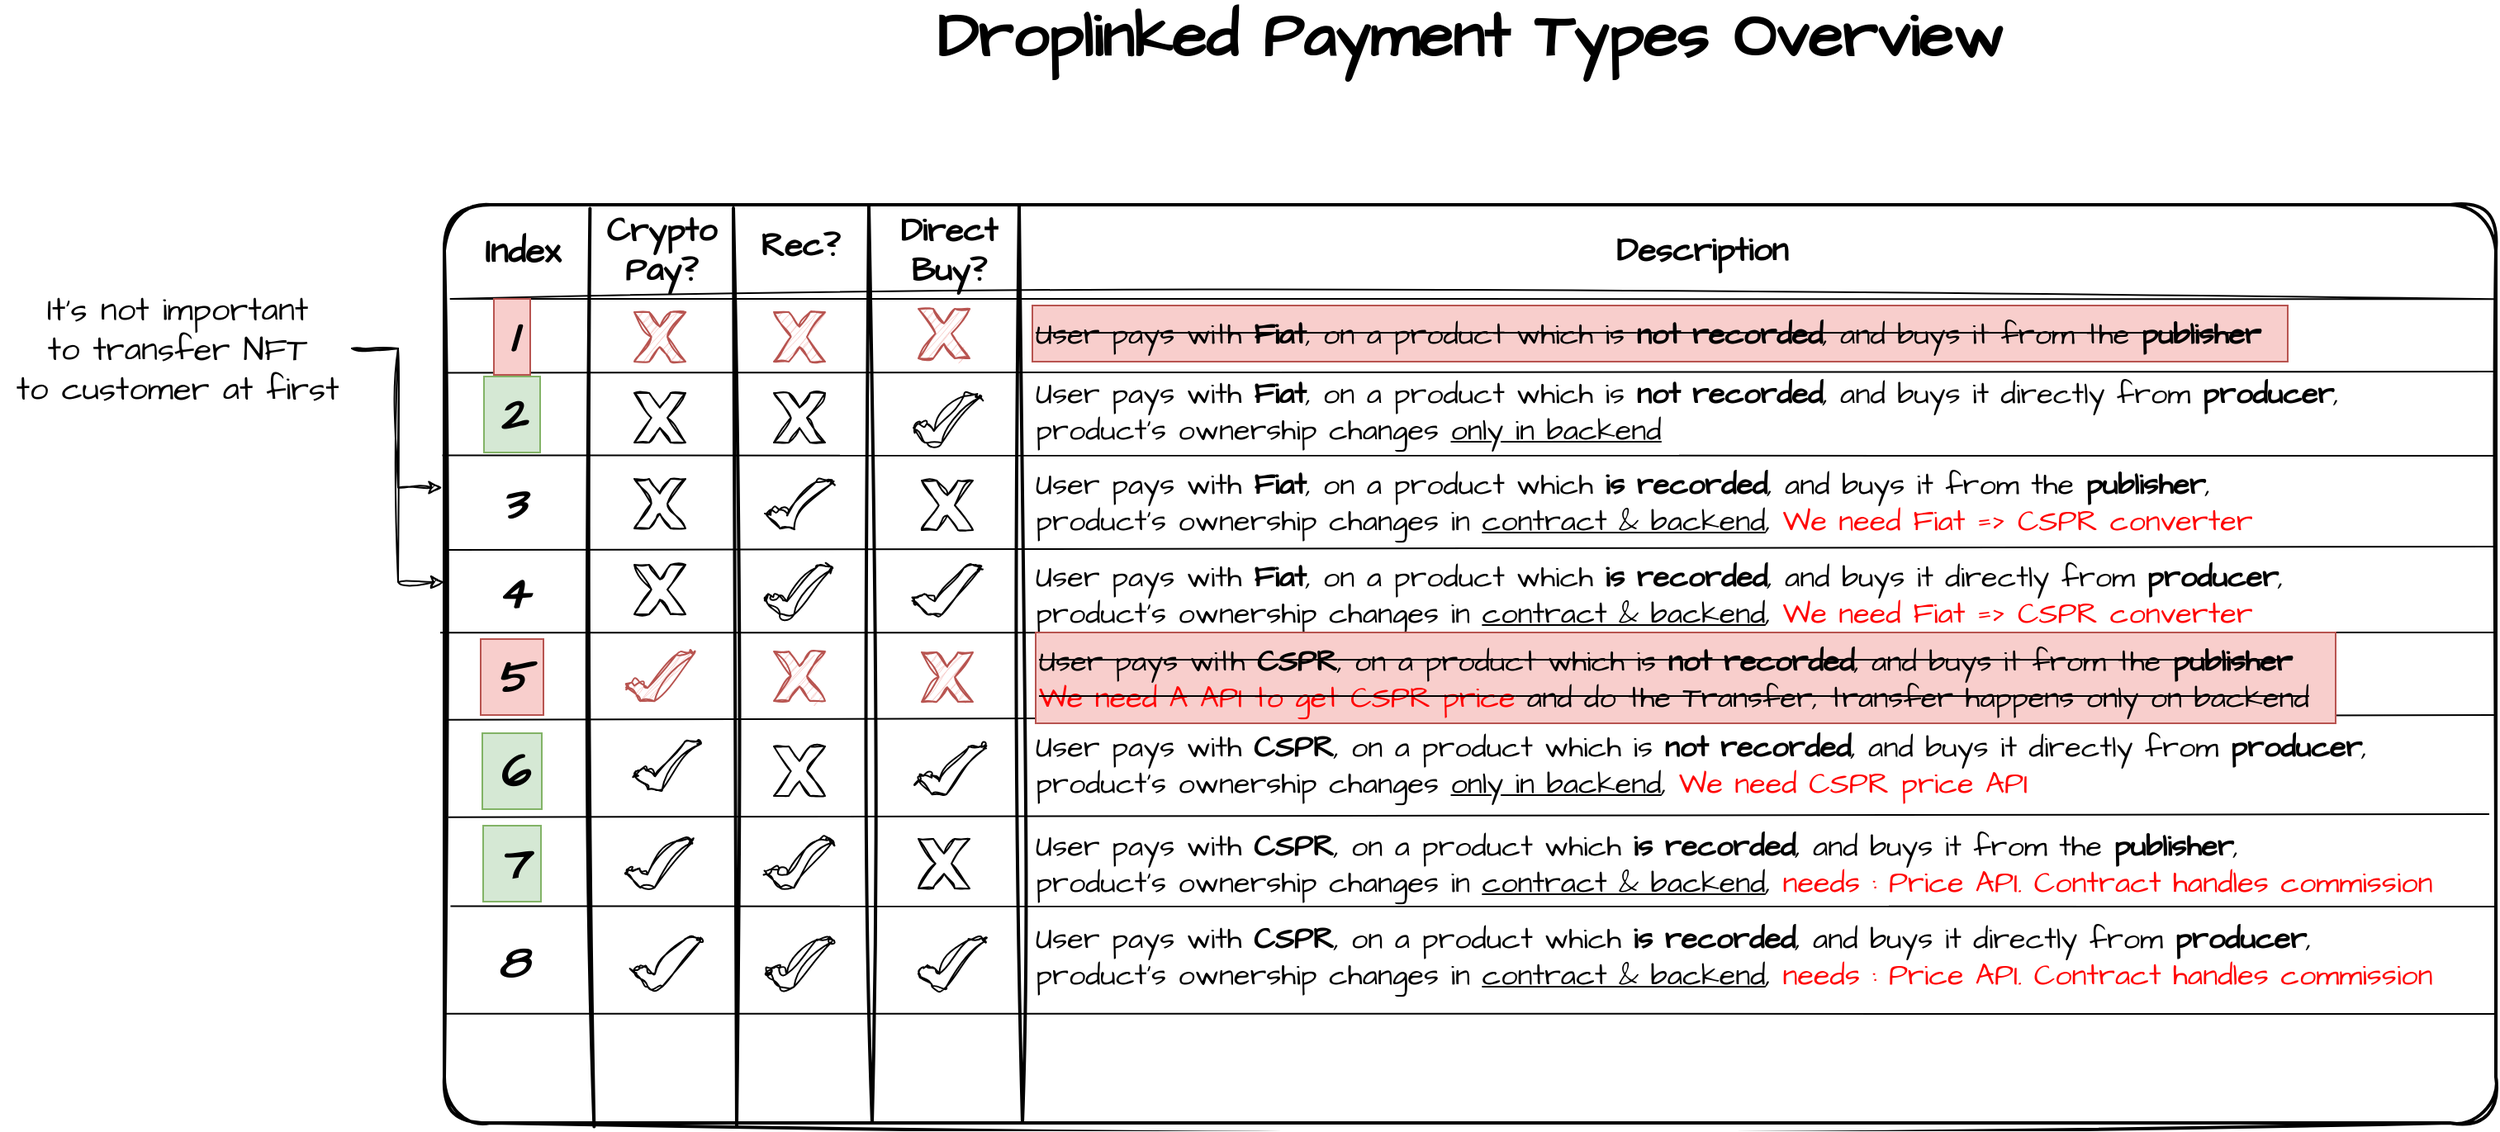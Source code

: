 <mxfile version="21.0.6" type="github">
  <diagram name="Page-1" id="PZljKh_v9Sy79nO4WOEt">
    <mxGraphModel dx="2487" dy="1289" grid="0" gridSize="10" guides="1" tooltips="1" connect="1" arrows="1" fold="1" page="0" pageScale="1" pageWidth="827" pageHeight="1169" math="0" shadow="0">
      <root>
        <mxCell id="0" />
        <mxCell id="1" parent="0" />
        <mxCell id="-IJt66C-pTHhGQoxeayv-2" value="" style="rounded=1;whiteSpace=wrap;html=1;sketch=1;hachureGap=4;jiggle=2;curveFitting=1;fontFamily=Architects Daughter;fontSource=https%3A%2F%2Ffonts.googleapis.com%2Fcss%3Ffamily%3DArchitects%2BDaughter;fontSize=20;arcSize=5;strokeWidth=2;" parent="1" vertex="1">
          <mxGeometry x="-228" y="84" width="1242" height="556" as="geometry" />
        </mxCell>
        <mxCell id="-IJt66C-pTHhGQoxeayv-3" value="" style="endArrow=none;html=1;rounded=0;sketch=1;hachureGap=4;jiggle=2;curveFitting=1;fontFamily=Architects Daughter;fontSource=https%3A%2F%2Ffonts.googleapis.com%2Fcss%3Ffamily%3DArchitects%2BDaughter;fontSize=16;entryX=0.071;entryY=0.004;entryDx=0;entryDy=0;entryPerimeter=0;exitX=0.073;exitY=1.004;exitDx=0;exitDy=0;exitPerimeter=0;strokeWidth=2;" parent="1" source="-IJt66C-pTHhGQoxeayv-2" target="-IJt66C-pTHhGQoxeayv-2" edge="1">
          <mxGeometry width="50" height="50" relative="1" as="geometry">
            <mxPoint x="-122" y="31" as="sourcePoint" />
            <mxPoint x="-72" y="-19" as="targetPoint" />
          </mxGeometry>
        </mxCell>
        <mxCell id="-IJt66C-pTHhGQoxeayv-4" value="" style="endArrow=none;html=1;rounded=0;sketch=1;hachureGap=4;jiggle=2;curveFitting=1;fontFamily=Architects Daughter;fontSource=https%3A%2F%2Ffonts.googleapis.com%2Fcss%3Ffamily%3DArchitects%2BDaughter;fontSize=16;entryX=0.071;entryY=0.004;entryDx=0;entryDy=0;entryPerimeter=0;exitX=0.073;exitY=1.004;exitDx=0;exitDy=0;exitPerimeter=0;strokeWidth=2;" parent="1" edge="1">
          <mxGeometry width="50" height="50" relative="1" as="geometry">
            <mxPoint x="31" y="640" as="sourcePoint" />
            <mxPoint x="29" y="84" as="targetPoint" />
          </mxGeometry>
        </mxCell>
        <mxCell id="-IJt66C-pTHhGQoxeayv-5" value="" style="endArrow=none;html=1;rounded=0;sketch=1;hachureGap=4;jiggle=2;curveFitting=1;fontFamily=Architects Daughter;fontSource=https%3A%2F%2Ffonts.googleapis.com%2Fcss%3Ffamily%3DArchitects%2BDaughter;fontSize=16;entryX=0.071;entryY=0.004;entryDx=0;entryDy=0;entryPerimeter=0;exitX=0.073;exitY=1.004;exitDx=0;exitDy=0;exitPerimeter=0;strokeWidth=2;" parent="1" edge="1">
          <mxGeometry width="50" height="50" relative="1" as="geometry">
            <mxPoint x="122" y="640" as="sourcePoint" />
            <mxPoint x="120" y="84" as="targetPoint" />
          </mxGeometry>
        </mxCell>
        <mxCell id="-IJt66C-pTHhGQoxeayv-6" value="" style="endArrow=none;html=1;rounded=0;sketch=1;hachureGap=4;jiggle=2;curveFitting=1;fontFamily=Architects Daughter;fontSource=https%3A%2F%2Ffonts.googleapis.com%2Fcss%3Ffamily%3DArchitects%2BDaughter;fontSize=16;exitX=0.003;exitY=0.099;exitDx=0;exitDy=0;exitPerimeter=0;entryX=0.999;entryY=0.092;entryDx=0;entryDy=0;entryPerimeter=0;" parent="1" edge="1">
          <mxGeometry width="50" height="50" relative="1" as="geometry">
            <mxPoint x="-224.274" y="141.044" as="sourcePoint" />
            <mxPoint x="1012.846" y="141.152" as="targetPoint" />
          </mxGeometry>
        </mxCell>
        <mxCell id="-IJt66C-pTHhGQoxeayv-7" value="Crypto&lt;br&gt;Pay?" style="text;html=1;align=center;verticalAlign=middle;resizable=0;points=[];autosize=1;strokeColor=none;fillColor=none;fontSize=20;fontFamily=Architects Daughter;fontStyle=1" parent="1" vertex="1">
          <mxGeometry x="-140" y="81" width="85" height="60" as="geometry" />
        </mxCell>
        <mxCell id="-IJt66C-pTHhGQoxeayv-8" value="Rec?" style="text;html=1;align=center;verticalAlign=middle;resizable=0;points=[];autosize=1;strokeColor=none;fillColor=none;fontSize=20;fontFamily=Architects Daughter;fontStyle=1" parent="1" vertex="1">
          <mxGeometry x="-46" y="90" width="66" height="36" as="geometry" />
        </mxCell>
        <mxCell id="-IJt66C-pTHhGQoxeayv-9" value="Direct &lt;br&gt;Buy?" style="text;html=1;align=center;verticalAlign=middle;resizable=0;points=[];autosize=1;strokeColor=none;fillColor=none;fontSize=20;fontFamily=Architects Daughter;fontStyle=1" parent="1" vertex="1">
          <mxGeometry x="38" y="81" width="77" height="60" as="geometry" />
        </mxCell>
        <mxCell id="-IJt66C-pTHhGQoxeayv-10" value="&lt;b&gt;Description&lt;/b&gt;" style="text;html=1;align=center;verticalAlign=middle;resizable=0;points=[];autosize=1;strokeColor=none;fillColor=none;fontSize=20;fontFamily=Architects Daughter;" parent="1" vertex="1">
          <mxGeometry x="472" y="93" width="122" height="36" as="geometry" />
        </mxCell>
        <mxCell id="-IJt66C-pTHhGQoxeayv-11" value="" style="endArrow=none;html=1;rounded=0;hachureGap=4;fontFamily=Architects Daughter;fontSource=https%3A%2F%2Ffonts.googleapis.com%2Fcss%3Ffamily%3DArchitects%2BDaughter;fontSize=16;exitX=0.001;exitY=0.183;exitDx=0;exitDy=0;exitPerimeter=0;entryX=0.999;entryY=0.092;entryDx=0;entryDy=0;entryPerimeter=0;strokeWidth=1;" parent="1" source="-IJt66C-pTHhGQoxeayv-2" edge="1">
          <mxGeometry width="50" height="50" relative="1" as="geometry">
            <mxPoint x="-139" y="186" as="sourcePoint" />
            <mxPoint x="1014" y="185" as="targetPoint" />
          </mxGeometry>
        </mxCell>
        <mxCell id="-IJt66C-pTHhGQoxeayv-12" value="" style="endArrow=none;html=1;rounded=0;hachureGap=4;fontFamily=Architects Daughter;fontSource=https%3A%2F%2Ffonts.googleapis.com%2Fcss%3Ffamily%3DArchitects%2BDaughter;fontSize=16;exitX=-0.001;exitY=0.273;exitDx=0;exitDy=0;exitPerimeter=0;entryX=0.999;entryY=0.092;entryDx=0;entryDy=0;entryPerimeter=0;" parent="1" source="-IJt66C-pTHhGQoxeayv-2" edge="1">
          <mxGeometry width="50" height="50" relative="1" as="geometry">
            <mxPoint x="-139" y="237" as="sourcePoint" />
            <mxPoint x="1014" y="236" as="targetPoint" />
          </mxGeometry>
        </mxCell>
        <mxCell id="-IJt66C-pTHhGQoxeayv-13" value="" style="endArrow=none;html=1;rounded=0;hachureGap=4;fontFamily=Architects Daughter;fontSource=https%3A%2F%2Ffonts.googleapis.com%2Fcss%3Ffamily%3DArchitects%2BDaughter;fontSize=16;exitX=0.002;exitY=0.376;exitDx=0;exitDy=0;exitPerimeter=0;entryX=0.999;entryY=0.092;entryDx=0;entryDy=0;entryPerimeter=0;" parent="1" source="-IJt66C-pTHhGQoxeayv-2" edge="1">
          <mxGeometry width="50" height="50" relative="1" as="geometry">
            <mxPoint x="-140" y="292" as="sourcePoint" />
            <mxPoint x="1013" y="291" as="targetPoint" />
          </mxGeometry>
        </mxCell>
        <mxCell id="-IJt66C-pTHhGQoxeayv-14" value="" style="endArrow=none;html=1;rounded=0;hachureGap=4;fontFamily=Architects Daughter;fontSource=https%3A%2F%2Ffonts.googleapis.com%2Fcss%3Ffamily%3DArchitects%2BDaughter;fontSize=16;exitX=-0.002;exitY=0.466;exitDx=0;exitDy=0;exitPerimeter=0;entryX=0.999;entryY=0.092;entryDx=0;entryDy=0;entryPerimeter=0;" parent="1" source="-IJt66C-pTHhGQoxeayv-2" edge="1">
          <mxGeometry width="50" height="50" relative="1" as="geometry">
            <mxPoint x="-140" y="344" as="sourcePoint" />
            <mxPoint x="1013" y="343" as="targetPoint" />
          </mxGeometry>
        </mxCell>
        <mxCell id="-IJt66C-pTHhGQoxeayv-15" value="" style="endArrow=none;html=1;rounded=0;hachureGap=4;fontFamily=Architects Daughter;fontSource=https%3A%2F%2Ffonts.googleapis.com%2Fcss%3Ffamily%3DArchitects%2BDaughter;fontSize=16;exitX=0.002;exitY=0.561;exitDx=0;exitDy=0;exitPerimeter=0;entryX=0.999;entryY=0.092;entryDx=0;entryDy=0;entryPerimeter=0;" parent="1" source="-IJt66C-pTHhGQoxeayv-2" edge="1">
          <mxGeometry width="50" height="50" relative="1" as="geometry">
            <mxPoint x="-140" y="394" as="sourcePoint" />
            <mxPoint x="1013" y="393" as="targetPoint" />
          </mxGeometry>
        </mxCell>
        <mxCell id="-IJt66C-pTHhGQoxeayv-16" value="" style="endArrow=none;html=1;rounded=0;hachureGap=4;fontFamily=Architects Daughter;fontSource=https%3A%2F%2Ffonts.googleapis.com%2Fcss%3Ffamily%3DArchitects%2BDaughter;fontSize=16;exitX=0.002;exitY=0.667;exitDx=0;exitDy=0;exitPerimeter=0;entryX=0.999;entryY=0.092;entryDx=0;entryDy=0;entryPerimeter=0;" parent="1" source="-IJt66C-pTHhGQoxeayv-2" edge="1">
          <mxGeometry width="50" height="50" relative="1" as="geometry">
            <mxPoint x="-143" y="454" as="sourcePoint" />
            <mxPoint x="1010" y="453" as="targetPoint" />
          </mxGeometry>
        </mxCell>
        <mxCell id="-IJt66C-pTHhGQoxeayv-17" value="" style="endArrow=none;html=1;rounded=0;hachureGap=4;fontFamily=Architects Daughter;fontSource=https%3A%2F%2Ffonts.googleapis.com%2Fcss%3Ffamily%3DArchitects%2BDaughter;fontSize=16;exitX=0.003;exitY=0.764;exitDx=0;exitDy=0;exitPerimeter=0;entryX=0.999;entryY=0.092;entryDx=0;entryDy=0;entryPerimeter=0;" parent="1" source="-IJt66C-pTHhGQoxeayv-2" edge="1">
          <mxGeometry width="50" height="50" relative="1" as="geometry">
            <mxPoint x="-140" y="510" as="sourcePoint" />
            <mxPoint x="1013" y="509" as="targetPoint" />
          </mxGeometry>
        </mxCell>
        <mxCell id="-IJt66C-pTHhGQoxeayv-18" value="" style="endArrow=none;html=1;rounded=0;hachureGap=4;fontFamily=Architects Daughter;fontSource=https%3A%2F%2Ffonts.googleapis.com%2Fcss%3Ffamily%3DArchitects%2BDaughter;fontSize=16;exitX=0;exitY=0.881;exitDx=0;exitDy=0;exitPerimeter=0;entryX=0.999;entryY=0.092;entryDx=0;entryDy=0;entryPerimeter=0;" parent="1" source="-IJt66C-pTHhGQoxeayv-2" edge="1">
          <mxGeometry width="50" height="50" relative="1" as="geometry">
            <mxPoint x="-140" y="575" as="sourcePoint" />
            <mxPoint x="1013" y="574" as="targetPoint" />
          </mxGeometry>
        </mxCell>
        <mxCell id="-IJt66C-pTHhGQoxeayv-19" value="" style="endArrow=none;html=1;rounded=0;sketch=1;hachureGap=4;jiggle=2;curveFitting=1;fontFamily=Architects Daughter;fontSource=https%3A%2F%2Ffonts.googleapis.com%2Fcss%3Ffamily%3DArchitects%2BDaughter;fontSize=16;entryX=0.071;entryY=0.004;entryDx=0;entryDy=0;entryPerimeter=0;exitX=0.073;exitY=1.004;exitDx=0;exitDy=0;exitPerimeter=0;strokeWidth=2;" parent="1" edge="1">
          <mxGeometry width="50" height="50" relative="1" as="geometry">
            <mxPoint x="-51" y="642" as="sourcePoint" />
            <mxPoint x="-53" y="86" as="targetPoint" />
          </mxGeometry>
        </mxCell>
        <mxCell id="-IJt66C-pTHhGQoxeayv-20" value="Index" style="text;html=1;align=center;verticalAlign=middle;resizable=0;points=[];autosize=1;strokeColor=none;fillColor=none;fontSize=21;fontFamily=Architects Daughter;fontStyle=1" parent="1" vertex="1">
          <mxGeometry x="-213" y="93" width="64" height="37" as="geometry" />
        </mxCell>
        <mxCell id="-IJt66C-pTHhGQoxeayv-22" value="&lt;font style=&quot;font-size: 28px;&quot;&gt;&lt;b style=&quot;font-size: 28px;&quot;&gt;&lt;i style=&quot;font-size: 28px;&quot;&gt;1&lt;/i&gt;&lt;/b&gt;&lt;/font&gt;" style="text;html=1;align=center;verticalAlign=middle;resizable=0;points=[];autosize=1;strokeColor=#b85450;fillColor=#f8cecc;fontSize=28;fontFamily=Architects Daughter;" parent="1" vertex="1">
          <mxGeometry x="-198" y="141" width="22" height="46" as="geometry" />
        </mxCell>
        <mxCell id="-IJt66C-pTHhGQoxeayv-23" value="&lt;span style=&quot;font-size: 28px;&quot;&gt;&lt;b style=&quot;font-size: 28px;&quot;&gt;&lt;i style=&quot;font-size: 28px;&quot;&gt;2&lt;/i&gt;&lt;/b&gt;&lt;/span&gt;" style="text;html=1;align=center;verticalAlign=middle;resizable=0;points=[];autosize=1;strokeColor=#82b366;fillColor=#d5e8d4;fontSize=28;fontFamily=Architects Daughter;" parent="1" vertex="1">
          <mxGeometry x="-204" y="188" width="34" height="46" as="geometry" />
        </mxCell>
        <mxCell id="-IJt66C-pTHhGQoxeayv-24" value="&lt;span style=&quot;font-size: 28px;&quot;&gt;&lt;b style=&quot;font-size: 28px;&quot;&gt;&lt;i style=&quot;font-size: 28px;&quot;&gt;3&lt;/i&gt;&lt;/b&gt;&lt;/span&gt;" style="text;html=1;align=center;verticalAlign=middle;resizable=0;points=[];autosize=1;strokeColor=none;fillColor=none;fontSize=28;fontFamily=Architects Daughter;" parent="1" vertex="1">
          <mxGeometry x="-203" y="242" width="32" height="46" as="geometry" />
        </mxCell>
        <mxCell id="-IJt66C-pTHhGQoxeayv-25" value="&lt;span style=&quot;font-size: 28px;&quot;&gt;&lt;b style=&quot;font-size: 28px;&quot;&gt;&lt;i style=&quot;font-size: 28px;&quot;&gt;4&lt;/i&gt;&lt;/b&gt;&lt;/span&gt;" style="text;html=1;align=center;verticalAlign=middle;resizable=0;points=[];autosize=1;strokeColor=none;fillColor=none;fontSize=28;fontFamily=Architects Daughter;" parent="1" vertex="1">
          <mxGeometry x="-205.5" y="296" width="37" height="46" as="geometry" />
        </mxCell>
        <mxCell id="-IJt66C-pTHhGQoxeayv-26" value="&lt;span style=&quot;font-size: 28px;&quot;&gt;&lt;b style=&quot;font-size: 28px;&quot;&gt;&lt;i style=&quot;font-size: 28px;&quot;&gt;5&lt;/i&gt;&lt;/b&gt;&lt;/span&gt;" style="text;html=1;align=center;verticalAlign=middle;resizable=0;points=[];autosize=1;strokeColor=#b85450;fillColor=#f8cecc;fontSize=28;fontFamily=Architects Daughter;" parent="1" vertex="1">
          <mxGeometry x="-206" y="347" width="38" height="46" as="geometry" />
        </mxCell>
        <mxCell id="-IJt66C-pTHhGQoxeayv-27" value="&lt;span style=&quot;font-size: 28px;&quot;&gt;&lt;b style=&quot;font-size: 28px;&quot;&gt;&lt;i style=&quot;font-size: 28px;&quot;&gt;6&lt;/i&gt;&lt;/b&gt;&lt;/span&gt;" style="text;html=1;align=center;verticalAlign=middle;resizable=0;points=[];autosize=1;strokeColor=#82b366;fillColor=#d5e8d4;fontSize=28;fontFamily=Architects Daughter;" parent="1" vertex="1">
          <mxGeometry x="-205" y="404" width="36" height="46" as="geometry" />
        </mxCell>
        <mxCell id="-IJt66C-pTHhGQoxeayv-28" value="&lt;span style=&quot;font-size: 28px;&quot;&gt;&lt;b style=&quot;font-size: 28px;&quot;&gt;&lt;i style=&quot;font-size: 28px;&quot;&gt;7&lt;/i&gt;&lt;/b&gt;&lt;/span&gt;" style="text;html=1;align=center;verticalAlign=middle;resizable=0;points=[];autosize=1;strokeColor=#82b366;fillColor=#d5e8d4;fontSize=28;fontFamily=Architects Daughter;" parent="1" vertex="1">
          <mxGeometry x="-204.5" y="460" width="35" height="46" as="geometry" />
        </mxCell>
        <mxCell id="-IJt66C-pTHhGQoxeayv-29" value="&lt;span style=&quot;font-size: 28px;&quot;&gt;&lt;b style=&quot;font-size: 28px;&quot;&gt;&lt;i style=&quot;font-size: 28px;&quot;&gt;8&lt;/i&gt;&lt;/b&gt;&lt;/span&gt;" style="text;html=1;align=center;verticalAlign=middle;resizable=0;points=[];autosize=1;strokeColor=none;fillColor=none;fontSize=28;fontFamily=Architects Daughter;" parent="1" vertex="1">
          <mxGeometry x="-205" y="520" width="36" height="46" as="geometry" />
        </mxCell>
        <mxCell id="-IJt66C-pTHhGQoxeayv-34" value="" style="verticalLabelPosition=bottom;verticalAlign=top;html=1;shape=mxgraph.basic.x;sketch=1;hachureGap=4;jiggle=2;curveFitting=1;fontFamily=Architects Daughter;fontSource=https%3A%2F%2Ffonts.googleapis.com%2Fcss%3Ffamily%3DArchitects%2BDaughter;fontSize=20;fillColor=#f8cecc;strokeColor=#b85450;" parent="1" vertex="1">
          <mxGeometry x="-113" y="149" width="31" height="30" as="geometry" />
        </mxCell>
        <mxCell id="-IJt66C-pTHhGQoxeayv-35" value="" style="verticalLabelPosition=bottom;verticalAlign=top;html=1;shape=mxgraph.basic.x;sketch=1;hachureGap=4;jiggle=2;curveFitting=1;fontFamily=Architects Daughter;fontSource=https%3A%2F%2Ffonts.googleapis.com%2Fcss%3Ffamily%3DArchitects%2BDaughter;fontSize=20;" parent="1" vertex="1">
          <mxGeometry x="-113" y="198" width="31" height="30" as="geometry" />
        </mxCell>
        <mxCell id="-IJt66C-pTHhGQoxeayv-36" value="" style="verticalLabelPosition=bottom;verticalAlign=top;html=1;shape=mxgraph.basic.x;sketch=1;hachureGap=4;jiggle=2;curveFitting=1;fontFamily=Architects Daughter;fontSource=https%3A%2F%2Ffonts.googleapis.com%2Fcss%3Ffamily%3DArchitects%2BDaughter;fontSize=20;" parent="1" vertex="1">
          <mxGeometry x="-113" y="250" width="31" height="30" as="geometry" />
        </mxCell>
        <mxCell id="-IJt66C-pTHhGQoxeayv-37" value="" style="verticalLabelPosition=bottom;verticalAlign=top;html=1;shape=mxgraph.basic.x;sketch=1;hachureGap=4;jiggle=2;curveFitting=1;fontFamily=Architects Daughter;fontSource=https%3A%2F%2Ffonts.googleapis.com%2Fcss%3Ffamily%3DArchitects%2BDaughter;fontSize=20;" parent="1" vertex="1">
          <mxGeometry x="-113" y="302" width="31" height="30" as="geometry" />
        </mxCell>
        <mxCell id="-IJt66C-pTHhGQoxeayv-38" value="" style="verticalLabelPosition=bottom;verticalAlign=top;html=1;shape=mxgraph.basic.tick;sketch=1;hachureGap=4;jiggle=2;curveFitting=1;fontFamily=Architects Daughter;fontSource=https%3A%2F%2Ffonts.googleapis.com%2Fcss%3Ffamily%3DArchitects%2BDaughter;fontSize=20;fillColor=#f8cecc;strokeColor=#b85450;" parent="1" vertex="1">
          <mxGeometry x="-117.62" y="354.5" width="40.25" height="31" as="geometry" />
        </mxCell>
        <mxCell id="-IJt66C-pTHhGQoxeayv-39" value="" style="verticalLabelPosition=bottom;verticalAlign=top;html=1;shape=mxgraph.basic.tick;sketch=1;hachureGap=4;jiggle=2;curveFitting=1;fontFamily=Architects Daughter;fontSource=https%3A%2F%2Ffonts.googleapis.com%2Fcss%3Ffamily%3DArchitects%2BDaughter;fontSize=20;" parent="1" vertex="1">
          <mxGeometry x="-113" y="408" width="40.25" height="31" as="geometry" />
        </mxCell>
        <mxCell id="-IJt66C-pTHhGQoxeayv-40" value="" style="verticalLabelPosition=bottom;verticalAlign=top;html=1;shape=mxgraph.basic.tick;sketch=1;hachureGap=4;jiggle=2;curveFitting=1;fontFamily=Architects Daughter;fontSource=https%3A%2F%2Ffonts.googleapis.com%2Fcss%3Ffamily%3DArchitects%2BDaughter;fontSize=20;" parent="1" vertex="1">
          <mxGeometry x="-117.62" y="467.5" width="40.25" height="31" as="geometry" />
        </mxCell>
        <mxCell id="-IJt66C-pTHhGQoxeayv-41" value="" style="verticalLabelPosition=bottom;verticalAlign=top;html=1;shape=mxgraph.basic.tick;sketch=1;hachureGap=4;jiggle=2;curveFitting=1;fontFamily=Architects Daughter;fontSource=https%3A%2F%2Ffonts.googleapis.com%2Fcss%3Ffamily%3DArchitects%2BDaughter;fontSize=20;" parent="1" vertex="1">
          <mxGeometry x="-113" y="527.5" width="40.25" height="31" as="geometry" />
        </mxCell>
        <mxCell id="-IJt66C-pTHhGQoxeayv-42" value="" style="verticalLabelPosition=bottom;verticalAlign=top;html=1;shape=mxgraph.basic.x;sketch=1;hachureGap=4;jiggle=2;curveFitting=1;fontFamily=Architects Daughter;fontSource=https%3A%2F%2Ffonts.googleapis.com%2Fcss%3Ffamily%3DArchitects%2BDaughter;fontSize=20;fillColor=#f8cecc;strokeColor=#b85450;" parent="1" vertex="1">
          <mxGeometry x="-28.5" y="149" width="31" height="30" as="geometry" />
        </mxCell>
        <mxCell id="-IJt66C-pTHhGQoxeayv-43" value="" style="verticalLabelPosition=bottom;verticalAlign=top;html=1;shape=mxgraph.basic.x;sketch=1;hachureGap=4;jiggle=2;curveFitting=1;fontFamily=Architects Daughter;fontSource=https%3A%2F%2Ffonts.googleapis.com%2Fcss%3Ffamily%3DArchitects%2BDaughter;fontSize=20;" parent="1" vertex="1">
          <mxGeometry x="-28.5" y="198" width="31" height="30" as="geometry" />
        </mxCell>
        <mxCell id="-IJt66C-pTHhGQoxeayv-44" value="" style="verticalLabelPosition=bottom;verticalAlign=top;html=1;shape=mxgraph.basic.x;sketch=1;hachureGap=4;jiggle=2;curveFitting=1;fontFamily=Architects Daughter;fontSource=https%3A%2F%2Ffonts.googleapis.com%2Fcss%3Ffamily%3DArchitects%2BDaughter;fontSize=20;fillColor=#f8cecc;strokeColor=#b85450;" parent="1" vertex="1">
          <mxGeometry x="-28.5" y="354.5" width="31" height="30" as="geometry" />
        </mxCell>
        <mxCell id="-IJt66C-pTHhGQoxeayv-45" value="" style="verticalLabelPosition=bottom;verticalAlign=top;html=1;shape=mxgraph.basic.x;sketch=1;hachureGap=4;jiggle=2;curveFitting=1;fontFamily=Architects Daughter;fontSource=https%3A%2F%2Ffonts.googleapis.com%2Fcss%3Ffamily%3DArchitects%2BDaughter;fontSize=20;" parent="1" vertex="1">
          <mxGeometry x="-28.5" y="412" width="31" height="30" as="geometry" />
        </mxCell>
        <mxCell id="-IJt66C-pTHhGQoxeayv-46" value="" style="verticalLabelPosition=bottom;verticalAlign=top;html=1;shape=mxgraph.basic.tick;sketch=1;hachureGap=4;jiggle=2;curveFitting=1;fontFamily=Architects Daughter;fontSource=https%3A%2F%2Ffonts.googleapis.com%2Fcss%3Ffamily%3DArchitects%2BDaughter;fontSize=20;" parent="1" vertex="1">
          <mxGeometry x="-33.13" y="250" width="40.25" height="31" as="geometry" />
        </mxCell>
        <mxCell id="-IJt66C-pTHhGQoxeayv-47" value="" style="verticalLabelPosition=bottom;verticalAlign=top;html=1;shape=mxgraph.basic.tick;sketch=1;hachureGap=4;jiggle=2;curveFitting=1;fontFamily=Architects Daughter;fontSource=https%3A%2F%2Ffonts.googleapis.com%2Fcss%3Ffamily%3DArchitects%2BDaughter;fontSize=20;" parent="1" vertex="1">
          <mxGeometry x="-33.13" y="302" width="40.25" height="31" as="geometry" />
        </mxCell>
        <mxCell id="-IJt66C-pTHhGQoxeayv-48" value="" style="verticalLabelPosition=bottom;verticalAlign=top;html=1;shape=mxgraph.basic.tick;sketch=1;hachureGap=4;jiggle=2;curveFitting=1;fontFamily=Architects Daughter;fontSource=https%3A%2F%2Ffonts.googleapis.com%2Fcss%3Ffamily%3DArchitects%2BDaughter;fontSize=20;" parent="1" vertex="1">
          <mxGeometry x="-33.13" y="467.5" width="40.25" height="31" as="geometry" />
        </mxCell>
        <mxCell id="-IJt66C-pTHhGQoxeayv-49" value="" style="verticalLabelPosition=bottom;verticalAlign=top;html=1;shape=mxgraph.basic.tick;sketch=1;hachureGap=4;jiggle=2;curveFitting=1;fontFamily=Architects Daughter;fontSource=https%3A%2F%2Ffonts.googleapis.com%2Fcss%3Ffamily%3DArchitects%2BDaughter;fontSize=20;" parent="1" vertex="1">
          <mxGeometry x="-33.13" y="527.5" width="40.25" height="31" as="geometry" />
        </mxCell>
        <mxCell id="-IJt66C-pTHhGQoxeayv-50" value="" style="verticalLabelPosition=bottom;verticalAlign=top;html=1;shape=mxgraph.basic.x;sketch=1;hachureGap=4;jiggle=2;curveFitting=1;fontFamily=Architects Daughter;fontSource=https%3A%2F%2Ffonts.googleapis.com%2Fcss%3Ffamily%3DArchitects%2BDaughter;fontSize=20;fillColor=#f8cecc;strokeColor=#b85450;" parent="1" vertex="1">
          <mxGeometry x="59" y="147" width="31" height="30" as="geometry" />
        </mxCell>
        <mxCell id="-IJt66C-pTHhGQoxeayv-51" value="" style="verticalLabelPosition=bottom;verticalAlign=top;html=1;shape=mxgraph.basic.x;sketch=1;hachureGap=4;jiggle=2;curveFitting=1;fontFamily=Architects Daughter;fontSource=https%3A%2F%2Ffonts.googleapis.com%2Fcss%3Ffamily%3DArchitects%2BDaughter;fontSize=20;" parent="1" vertex="1">
          <mxGeometry x="61" y="251" width="31" height="30" as="geometry" />
        </mxCell>
        <mxCell id="-IJt66C-pTHhGQoxeayv-52" value="" style="verticalLabelPosition=bottom;verticalAlign=top;html=1;shape=mxgraph.basic.x;sketch=1;hachureGap=4;jiggle=2;curveFitting=1;fontFamily=Architects Daughter;fontSource=https%3A%2F%2Ffonts.googleapis.com%2Fcss%3Ffamily%3DArchitects%2BDaughter;fontSize=20;fillColor=#f8cecc;strokeColor=#b85450;" parent="1" vertex="1">
          <mxGeometry x="61" y="355" width="31" height="30" as="geometry" />
        </mxCell>
        <mxCell id="-IJt66C-pTHhGQoxeayv-53" value="" style="verticalLabelPosition=bottom;verticalAlign=top;html=1;shape=mxgraph.basic.x;sketch=1;hachureGap=4;jiggle=2;curveFitting=1;fontFamily=Architects Daughter;fontSource=https%3A%2F%2Ffonts.googleapis.com%2Fcss%3Ffamily%3DArchitects%2BDaughter;fontSize=20;" parent="1" vertex="1">
          <mxGeometry x="59" y="468" width="31" height="30" as="geometry" />
        </mxCell>
        <mxCell id="-IJt66C-pTHhGQoxeayv-54" value="" style="verticalLabelPosition=bottom;verticalAlign=top;html=1;shape=mxgraph.basic.tick;sketch=1;hachureGap=4;jiggle=2;curveFitting=1;fontFamily=Architects Daughter;fontSource=https%3A%2F%2Ffonts.googleapis.com%2Fcss%3Ffamily%3DArchitects%2BDaughter;fontSize=20;" parent="1" vertex="1">
          <mxGeometry x="56.38" y="198" width="40.25" height="31" as="geometry" />
        </mxCell>
        <mxCell id="-IJt66C-pTHhGQoxeayv-55" value="" style="verticalLabelPosition=bottom;verticalAlign=top;html=1;shape=mxgraph.basic.tick;sketch=1;hachureGap=4;jiggle=2;curveFitting=1;fontFamily=Architects Daughter;fontSource=https%3A%2F%2Ffonts.googleapis.com%2Fcss%3Ffamily%3DArchitects%2BDaughter;fontSize=20;" parent="1" vertex="1">
          <mxGeometry x="56.38" y="302" width="40.25" height="31" as="geometry" />
        </mxCell>
        <mxCell id="-IJt66C-pTHhGQoxeayv-56" value="" style="verticalLabelPosition=bottom;verticalAlign=top;html=1;shape=mxgraph.basic.tick;sketch=1;hachureGap=4;jiggle=2;curveFitting=1;fontFamily=Architects Daughter;fontSource=https%3A%2F%2Ffonts.googleapis.com%2Fcss%3Ffamily%3DArchitects%2BDaughter;fontSize=20;" parent="1" vertex="1">
          <mxGeometry x="59" y="411" width="40.25" height="31" as="geometry" />
        </mxCell>
        <mxCell id="-IJt66C-pTHhGQoxeayv-57" value="" style="verticalLabelPosition=bottom;verticalAlign=top;html=1;shape=mxgraph.basic.tick;sketch=1;hachureGap=4;jiggle=2;curveFitting=1;fontFamily=Architects Daughter;fontSource=https%3A%2F%2Ffonts.googleapis.com%2Fcss%3Ffamily%3DArchitects%2BDaughter;fontSize=20;" parent="1" vertex="1">
          <mxGeometry x="59" y="527.5" width="40.25" height="31" as="geometry" />
        </mxCell>
        <mxCell id="-IJt66C-pTHhGQoxeayv-58" value="&lt;strike&gt;User pays with &lt;b&gt;Fiat&lt;/b&gt;, on a product which is &lt;b&gt;not recorded&lt;/b&gt;, and buys it from the &lt;b&gt;publisher&lt;/b&gt;&lt;/strike&gt;" style="text;html=1;align=left;verticalAlign=middle;resizable=0;points=[];autosize=1;strokeColor=#b85450;fillColor=#f8cecc;fontSize=18;fontFamily=Architects Daughter;fontStyle=0;" parent="1" vertex="1">
          <mxGeometry x="128" y="145" width="760" height="34" as="geometry" />
        </mxCell>
        <mxCell id="-IJt66C-pTHhGQoxeayv-60" value="User pays with &lt;b&gt;Fiat&lt;/b&gt;, on a product which is &lt;b&gt;not recorded&lt;/b&gt;, and buys it directly from &lt;b&gt;producer&lt;/b&gt;, &lt;br style=&quot;font-size: 18px;&quot;&gt;product&#39;s ownership changes &lt;u&gt;only in backend&lt;/u&gt;" style="text;html=1;align=left;verticalAlign=middle;resizable=0;points=[];autosize=1;strokeColor=none;fillColor=none;fontSize=18;fontFamily=Architects Daughter;fontStyle=0" parent="1" vertex="1">
          <mxGeometry x="128" y="181" width="807" height="55" as="geometry" />
        </mxCell>
        <mxCell id="-IJt66C-pTHhGQoxeayv-61" value="User pays with &lt;b&gt;Fiat&lt;/b&gt;, on a product which &lt;b&gt;is recorded&lt;/b&gt;, and buys it from the &lt;b&gt;publisher&lt;/b&gt;, &lt;br style=&quot;font-size: 18px;&quot;&gt;product&#39;s ownership changes in &lt;u&gt;contract &amp;amp; backend&lt;/u&gt;, &lt;font color=&quot;#ff0505&quot;&gt;We need Fiat =&amp;gt; CSPR converter&lt;/font&gt;" style="text;html=1;align=left;verticalAlign=middle;resizable=0;points=[];autosize=1;strokeColor=none;fillColor=none;fontSize=18;fontFamily=Architects Daughter;fontStyle=0" parent="1" vertex="1">
          <mxGeometry x="128" y="236" width="755" height="55" as="geometry" />
        </mxCell>
        <mxCell id="-IJt66C-pTHhGQoxeayv-62" value="User pays with &lt;b&gt;Fiat&lt;/b&gt;, on a product which &lt;b&gt;is recorded&lt;/b&gt;, and buys it directly from &lt;b&gt;producer&lt;/b&gt;, &lt;br style=&quot;font-size: 18px;&quot;&gt;product&#39;s ownership changes in &lt;u&gt;contract &amp;amp; backend&lt;/u&gt;, &lt;font color=&quot;#ff0505&quot;&gt;We need Fiat =&amp;gt; CSPR converter&lt;/font&gt;" style="text;html=1;align=left;verticalAlign=middle;resizable=0;points=[];autosize=1;strokeColor=none;fillColor=none;fontSize=18;fontFamily=Architects Daughter;fontStyle=0" parent="1" vertex="1">
          <mxGeometry x="128" y="292" width="774" height="55" as="geometry" />
        </mxCell>
        <mxCell id="-IJt66C-pTHhGQoxeayv-64" value="&lt;strike&gt;User pays with &lt;b&gt;CSPR&lt;/b&gt;, on a product which is &lt;b&gt;not recorded&lt;/b&gt;, and buys it from the &lt;b&gt;publisher&lt;/b&gt;&lt;br&gt;&lt;font color=&quot;#ff0505&quot;&gt;We need A API to get CSPR price&lt;/font&gt; and do the Transfer, transfer happens only on backend&lt;/strike&gt;" style="text;html=1;align=left;verticalAlign=middle;resizable=0;points=[];autosize=1;strokeColor=#b85450;fillColor=#f8cecc;fontSize=18;fontFamily=Architects Daughter;fontStyle=0" parent="1" vertex="1">
          <mxGeometry x="130" y="343" width="787" height="55" as="geometry" />
        </mxCell>
        <mxCell id="-IJt66C-pTHhGQoxeayv-65" value="User pays with &lt;b&gt;CSPR&lt;/b&gt;, on a product which is &lt;b&gt;not recorded&lt;/b&gt;, and buys it directly from &lt;b&gt;producer&lt;/b&gt;, &lt;br style=&quot;font-size: 18px;&quot;&gt;product&#39;s ownership changes &lt;u&gt;only in backend&lt;/u&gt;, &lt;font color=&quot;#ff0505&quot;&gt;We need CSPR price API&lt;/font&gt;" style="text;html=1;align=left;verticalAlign=middle;resizable=0;points=[];autosize=1;strokeColor=none;fillColor=none;fontSize=18;fontFamily=Architects Daughter;fontStyle=0" parent="1" vertex="1">
          <mxGeometry x="128" y="395" width="824" height="55" as="geometry" />
        </mxCell>
        <mxCell id="-IJt66C-pTHhGQoxeayv-67" value="User pays with &lt;b&gt;CSPR&lt;/b&gt;, on a product which &lt;b&gt;is recorded&lt;/b&gt;, and buys it from the &lt;b&gt;publisher&lt;/b&gt;, &lt;br style=&quot;font-size: 18px;&quot;&gt;product&#39;s ownership changes in &lt;u&gt;contract &amp;amp; backend&lt;/u&gt;, &lt;font color=&quot;#ff0505&quot;&gt;needs : Price API. Contract handles commission&lt;/font&gt;" style="text;html=1;align=left;verticalAlign=middle;resizable=0;points=[];autosize=1;strokeColor=none;fillColor=none;fontSize=18;fontFamily=Architects Daughter;fontStyle=0" parent="1" vertex="1">
          <mxGeometry x="128" y="455.5" width="864" height="55" as="geometry" />
        </mxCell>
        <mxCell id="-IJt66C-pTHhGQoxeayv-68" value="User pays with &lt;b&gt;CSPR&lt;/b&gt;, on a product which &lt;b&gt;is recorded&lt;/b&gt;, and buys it directly from &lt;b&gt;producer&lt;/b&gt;, &lt;br style=&quot;font-size: 18px;&quot;&gt;product&#39;s ownership changes in &lt;u&gt;contract &amp;amp; backend&lt;/u&gt;, &lt;font color=&quot;#ff0505&quot;&gt;needs : Price API. Contract handles commission&lt;/font&gt;" style="text;html=1;align=left;verticalAlign=middle;resizable=0;points=[];autosize=1;strokeColor=none;fillColor=none;fontSize=18;fontFamily=Architects Daughter;fontStyle=0" parent="1" vertex="1">
          <mxGeometry x="128" y="511" width="864" height="55" as="geometry" />
        </mxCell>
        <mxCell id="_GV56dkb1FAUJo6u8RHa-2" style="edgeStyle=orthogonalEdgeStyle;rounded=0;sketch=1;hachureGap=4;jiggle=2;curveFitting=1;orthogonalLoop=1;jettySize=auto;html=1;entryX=-0.001;entryY=0.308;entryDx=0;entryDy=0;entryPerimeter=0;fontFamily=Architects Daughter;fontSource=https%3A%2F%2Ffonts.googleapis.com%2Fcss%3Ffamily%3DArchitects%2BDaughter;fontSize=16;" parent="1" source="_GV56dkb1FAUJo6u8RHa-1" target="-IJt66C-pTHhGQoxeayv-2" edge="1">
          <mxGeometry relative="1" as="geometry" />
        </mxCell>
        <mxCell id="_GV56dkb1FAUJo6u8RHa-3" style="edgeStyle=orthogonalEdgeStyle;rounded=0;sketch=1;hachureGap=4;jiggle=2;curveFitting=1;orthogonalLoop=1;jettySize=auto;html=1;entryX=0;entryY=0.411;entryDx=0;entryDy=0;entryPerimeter=0;fontFamily=Architects Daughter;fontSource=https%3A%2F%2Ffonts.googleapis.com%2Fcss%3Ffamily%3DArchitects%2BDaughter;fontSize=16;" parent="1" source="_GV56dkb1FAUJo6u8RHa-1" target="-IJt66C-pTHhGQoxeayv-2" edge="1">
          <mxGeometry relative="1" as="geometry" />
        </mxCell>
        <mxCell id="_GV56dkb1FAUJo6u8RHa-1" value="It&#39;s not important &lt;br&gt;to transfer NFT &lt;br&gt;to customer at first" style="text;html=1;align=center;verticalAlign=middle;resizable=0;points=[];autosize=1;strokeColor=none;fillColor=none;fontSize=20;fontFamily=Architects Daughter;" parent="1" vertex="1">
          <mxGeometry x="-497" y="129" width="213" height="84" as="geometry" />
        </mxCell>
        <mxCell id="uwOX-uc6SuNhi_DEl8_E-1" value="&lt;font style=&quot;font-size: 38px;&quot;&gt;&lt;b style=&quot;font-size: 38px;&quot;&gt;Droplinked Payment Types Overview&lt;/b&gt;&lt;/font&gt;" style="text;html=1;strokeColor=none;fillColor=none;align=center;verticalAlign=middle;whiteSpace=wrap;rounded=0;fontSize=38;fontFamily=Architects Daughter;" vertex="1" parent="1">
          <mxGeometry x="46" y="-32" width="694" height="30" as="geometry" />
        </mxCell>
      </root>
    </mxGraphModel>
  </diagram>
</mxfile>
